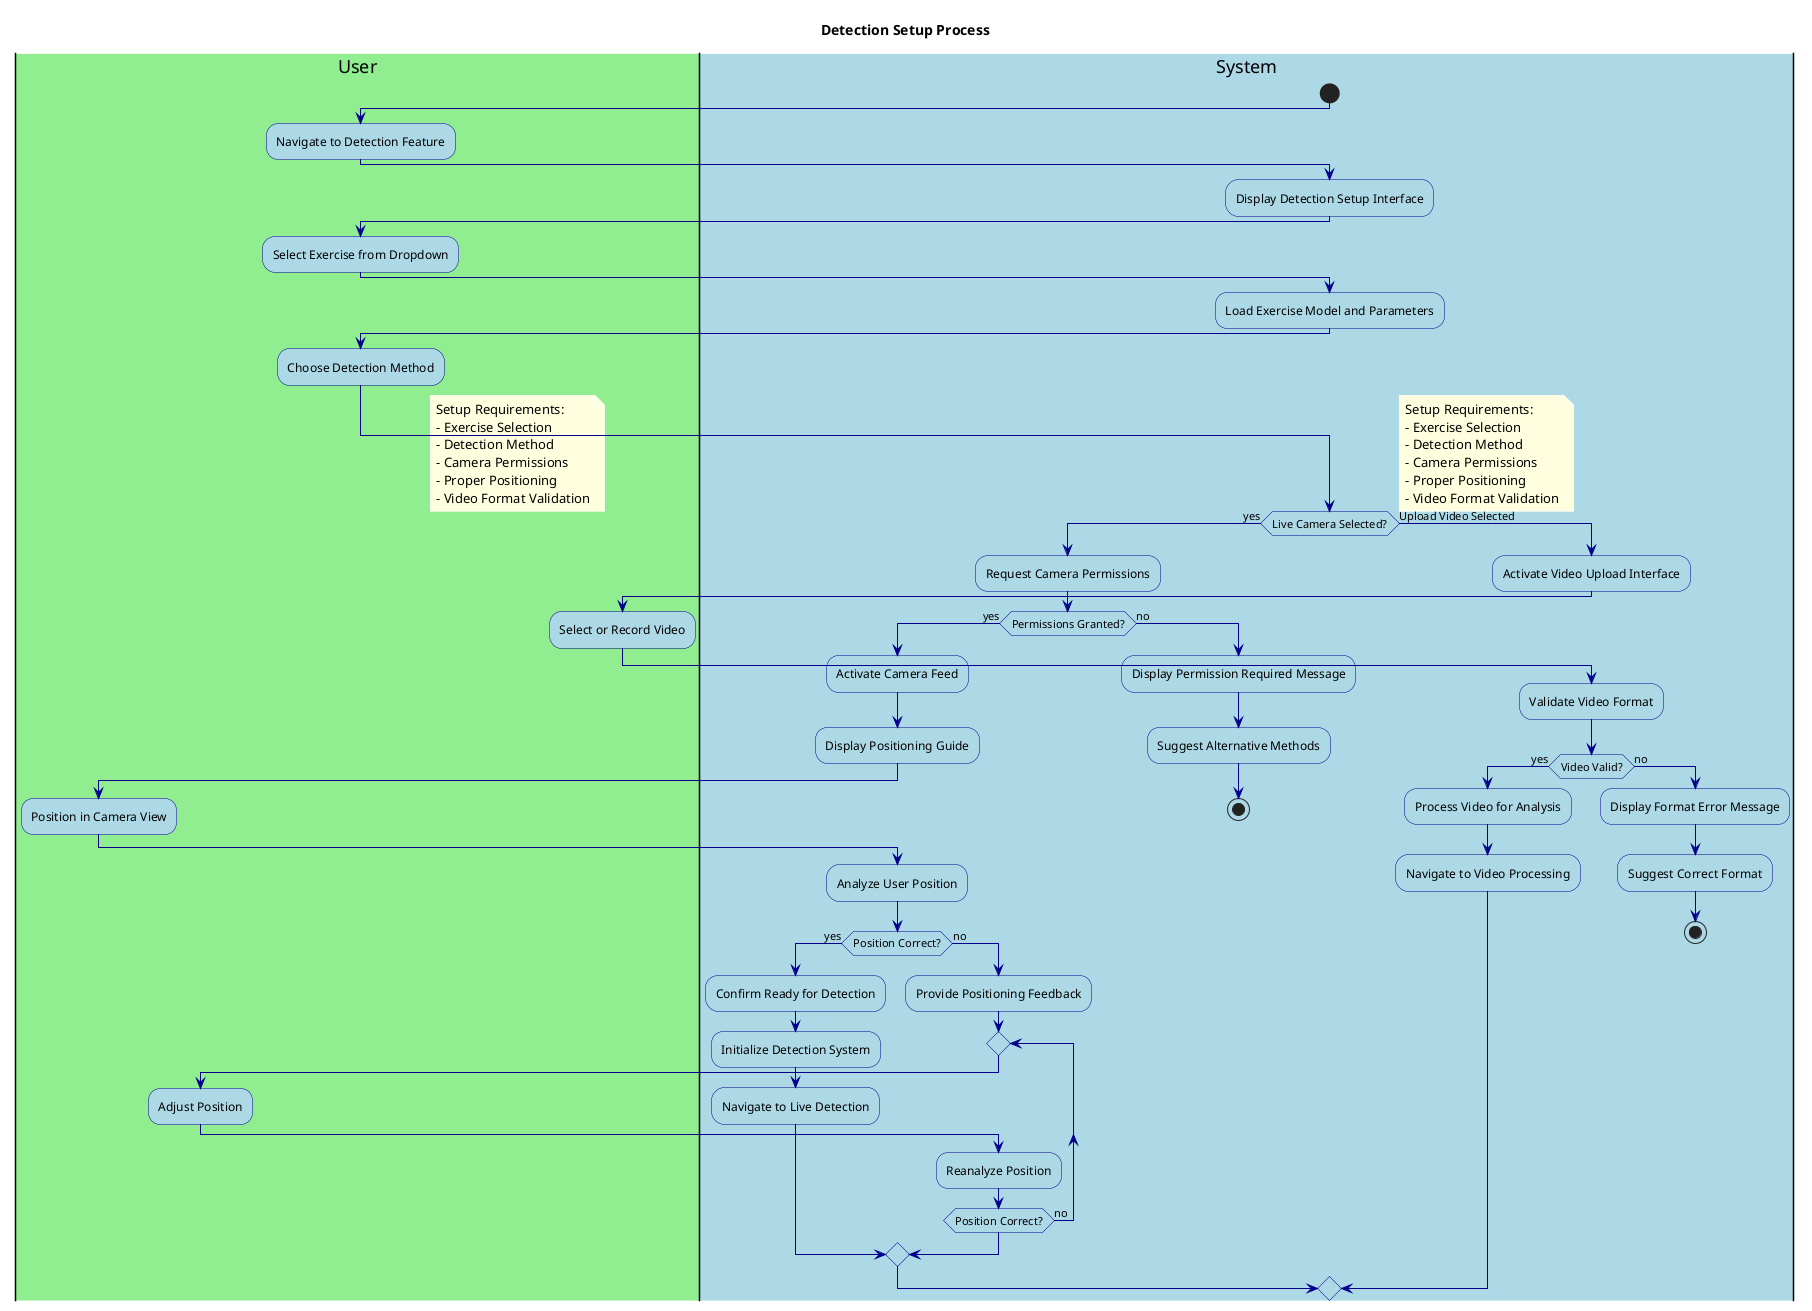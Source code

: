 @startuml DetectionSetup

' Styling
skinparam backgroundColor white
skinparam activity {
    BackgroundColor LightBlue
    BorderColor DarkBlue
    FontColor Black
}
skinparam arrow {
    Color DarkBlue
    FontColor Black
}
skinparam note {
    BackgroundColor LightYellow
    BorderColor DarkYellow
    FontColor Black
}

title Detection Setup Process

|#LightGreen|User|
|#LightBlue|System|

start

|User|
:Navigate to Detection Feature;

|System|
:Display Detection Setup Interface;

|User|
:Select Exercise from Dropdown;

|System|
:Load Exercise Model and Parameters;

|User|
:Choose Detection Method;

|System|
if (Live Camera Selected?) then (yes)
  :Request Camera Permissions;
  
  if (Permissions Granted?) then (yes)
    :Activate Camera Feed;
    :Display Positioning Guide;
    
    |User|
    :Position in Camera View;
    
    |System|
    :Analyze User Position;
    
    if (Position Correct?) then (yes)
      :Confirm Ready for Detection;
      :Initialize Detection System;
      :Navigate to Live Detection;
    else (no)
      :Provide Positioning Feedback;
      repeat
        |User|
        :Adjust Position;
        
        |System|
        :Reanalyze Position;
      repeat while (Position Correct?) is (no)
    endif
  else (no)
    :Display Permission Required Message;
    :Suggest Alternative Methods;
    stop
  endif
else (Upload Video Selected)
  :Activate Video Upload Interface;
  
  |User|
  :Select or Record Video;
  
  |System|
  :Validate Video Format;
  
  if (Video Valid?) then (yes)
    :Process Video for Analysis;
    :Navigate to Video Processing;
  else (no)
    :Display Format Error Message;
    :Suggest Correct Format;
    stop
  endif
endif

note right
  Setup Requirements:
  - Exercise Selection
  - Detection Method
  - Camera Permissions
  - Proper Positioning
  - Video Format Validation
end note

@enduml 